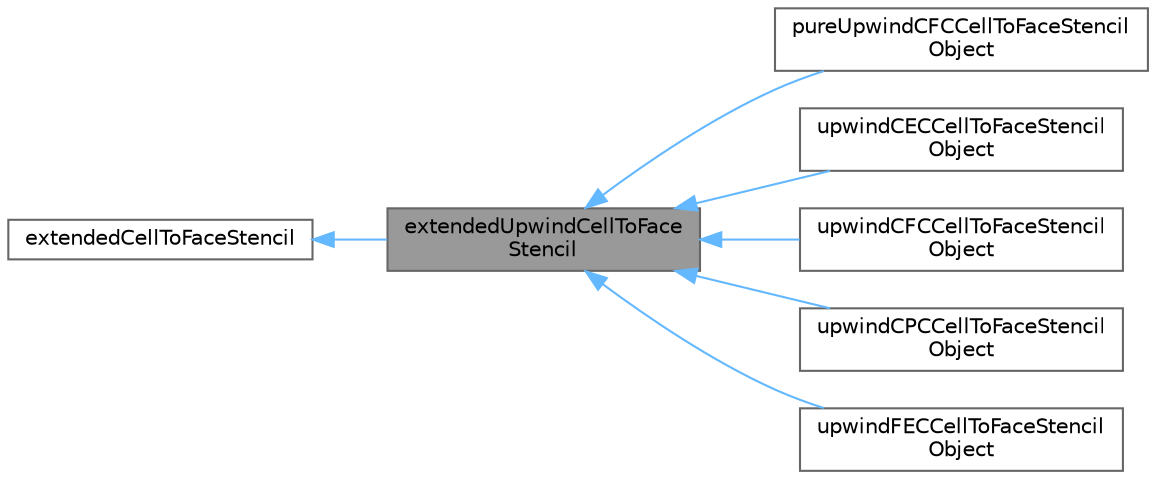 digraph "extendedUpwindCellToFaceStencil"
{
 // LATEX_PDF_SIZE
  bgcolor="transparent";
  edge [fontname=Helvetica,fontsize=10,labelfontname=Helvetica,labelfontsize=10];
  node [fontname=Helvetica,fontsize=10,shape=box,height=0.2,width=0.4];
  rankdir="LR";
  Node1 [id="Node000001",label="extendedUpwindCellToFace\lStencil",height=0.2,width=0.4,color="gray40", fillcolor="grey60", style="filled", fontcolor="black",tooltip="Creates upwind stencil by shifting a centred stencil to upwind and downwind faces and optionally remo..."];
  Node2 -> Node1 [id="edge1_Node000001_Node000002",dir="back",color="steelblue1",style="solid",tooltip=" "];
  Node2 [id="Node000002",label="extendedCellToFaceStencil",height=0.2,width=0.4,color="gray40", fillcolor="white", style="filled",URL="$classFoam_1_1extendedCellToFaceStencil.html",tooltip="Calculates/constains the extended cell-to-face stencil."];
  Node1 -> Node3 [id="edge2_Node000001_Node000003",dir="back",color="steelblue1",style="solid",tooltip=" "];
  Node3 [id="Node000003",label="pureUpwindCFCCellToFaceStencil\lObject",height=0.2,width=0.4,color="gray40", fillcolor="white", style="filled",URL="$classFoam_1_1pureUpwindCFCCellToFaceStencilObject.html",tooltip=" "];
  Node1 -> Node4 [id="edge3_Node000001_Node000004",dir="back",color="steelblue1",style="solid",tooltip=" "];
  Node4 [id="Node000004",label="upwindCECCellToFaceStencil\lObject",height=0.2,width=0.4,color="gray40", fillcolor="white", style="filled",URL="$classFoam_1_1upwindCECCellToFaceStencilObject.html",tooltip=" "];
  Node1 -> Node5 [id="edge4_Node000001_Node000005",dir="back",color="steelblue1",style="solid",tooltip=" "];
  Node5 [id="Node000005",label="upwindCFCCellToFaceStencil\lObject",height=0.2,width=0.4,color="gray40", fillcolor="white", style="filled",URL="$classFoam_1_1upwindCFCCellToFaceStencilObject.html",tooltip=" "];
  Node1 -> Node6 [id="edge5_Node000001_Node000006",dir="back",color="steelblue1",style="solid",tooltip=" "];
  Node6 [id="Node000006",label="upwindCPCCellToFaceStencil\lObject",height=0.2,width=0.4,color="gray40", fillcolor="white", style="filled",URL="$classFoam_1_1upwindCPCCellToFaceStencilObject.html",tooltip=" "];
  Node1 -> Node7 [id="edge6_Node000001_Node000007",dir="back",color="steelblue1",style="solid",tooltip=" "];
  Node7 [id="Node000007",label="upwindFECCellToFaceStencil\lObject",height=0.2,width=0.4,color="gray40", fillcolor="white", style="filled",URL="$classFoam_1_1upwindFECCellToFaceStencilObject.html",tooltip=" "];
}
